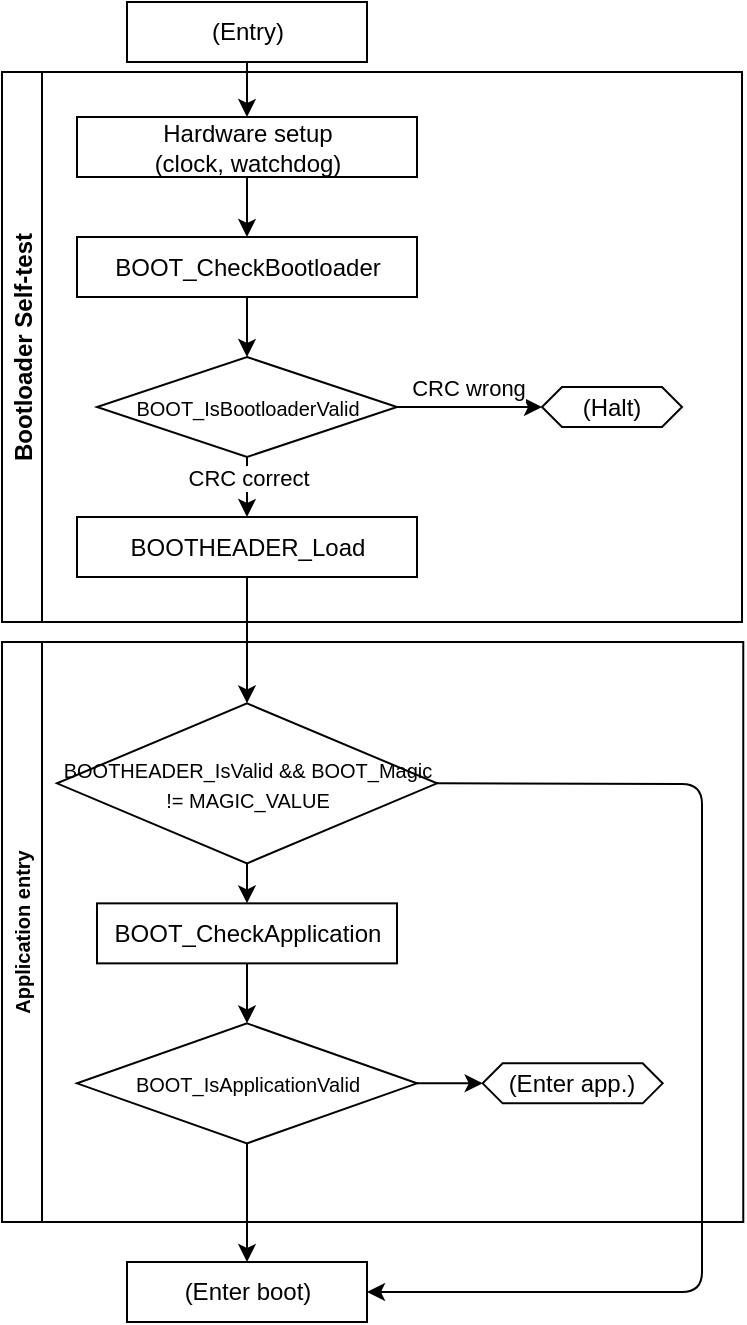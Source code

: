 <mxfile>
    <diagram id="4-50U9hA2Iq4ORVX0cko" name="Page-1">
        <mxGraphModel dx="1332" dy="874" grid="1" gridSize="10" guides="1" tooltips="1" connect="1" arrows="1" fold="1" page="1" pageScale="1" pageWidth="850" pageHeight="1100" math="0" shadow="0">
            <root>
                <mxCell id="0"/>
                <mxCell id="1" parent="0"/>
                <mxCell id="29" style="edgeStyle=none;html=1;exitX=0.5;exitY=1;exitDx=0;exitDy=0;entryX=0.5;entryY=0;entryDx=0;entryDy=0;" parent="1" source="2" target="28" edge="1">
                    <mxGeometry relative="1" as="geometry"/>
                </mxCell>
                <mxCell id="2" value="(Entry)" style="rounded=0;whiteSpace=wrap;html=1;" parent="1" vertex="1">
                    <mxGeometry x="72.5" width="120" height="30" as="geometry"/>
                </mxCell>
                <mxCell id="33" value="Bootloader Self-test" style="swimlane;startSize=20;rotation=-90;" parent="1" vertex="1">
                    <mxGeometry x="57.5" y="-12.5" width="275" height="370" as="geometry"/>
                </mxCell>
                <mxCell id="4" value="&lt;font style=&quot;font-size: 10px;&quot;&gt;BOOT_IsBootloaderValid&lt;/font&gt;" style="rhombus;whiteSpace=wrap;html=1;" parent="33" vertex="1">
                    <mxGeometry y="190" width="150" height="50" as="geometry"/>
                </mxCell>
                <mxCell id="5" value="BOOTHEADER_Load" style="rounded=0;whiteSpace=wrap;html=1;" parent="33" vertex="1">
                    <mxGeometry x="-10" y="270" width="170" height="30" as="geometry"/>
                </mxCell>
                <mxCell id="11" style="edgeStyle=none;html=1;exitX=0.5;exitY=1;exitDx=0;exitDy=0;entryX=0.5;entryY=0;entryDx=0;entryDy=0;" parent="33" source="4" target="5" edge="1">
                    <mxGeometry relative="1" as="geometry"/>
                </mxCell>
                <mxCell id="24" value="CRC correct" style="edgeLabel;html=1;align=center;verticalAlign=middle;resizable=0;points=[];" parent="11" vertex="1" connectable="0">
                    <mxGeometry x="-0.457" relative="1" as="geometry">
                        <mxPoint y="2" as="offset"/>
                    </mxGeometry>
                </mxCell>
                <mxCell id="7" value="(Halt)" style="shape=hexagon;perimeter=hexagonPerimeter2;whiteSpace=wrap;html=1;fixedSize=1;size=10;" parent="33" vertex="1">
                    <mxGeometry x="222.5" y="205" width="70" height="20" as="geometry"/>
                </mxCell>
                <mxCell id="8" style="edgeStyle=none;html=1;exitX=1;exitY=0.5;exitDx=0;exitDy=0;entryX=0;entryY=0.5;entryDx=0;entryDy=0;" parent="33" source="4" target="7" edge="1">
                    <mxGeometry relative="1" as="geometry"/>
                </mxCell>
                <mxCell id="23" value="CRC wrong" style="edgeLabel;html=1;align=center;verticalAlign=middle;resizable=0;points=[];" parent="8" vertex="1" connectable="0">
                    <mxGeometry x="0.297" relative="1" as="geometry">
                        <mxPoint x="-12" y="-10" as="offset"/>
                    </mxGeometry>
                </mxCell>
                <mxCell id="3" value="BOOT_CheckBootloader" style="rounded=0;whiteSpace=wrap;html=1;" parent="33" vertex="1">
                    <mxGeometry x="-10" y="130" width="170" height="30" as="geometry"/>
                </mxCell>
                <mxCell id="32" style="edgeStyle=none;html=1;exitX=0.5;exitY=1;exitDx=0;exitDy=0;entryX=0.5;entryY=0;entryDx=0;entryDy=0;" parent="33" source="3" target="4" edge="1">
                    <mxGeometry relative="1" as="geometry"/>
                </mxCell>
                <mxCell id="28" value="Hardware setup&lt;br&gt;(clock, watchdog)" style="rounded=0;whiteSpace=wrap;html=1;" parent="33" vertex="1">
                    <mxGeometry x="-10" y="70" width="170" height="30" as="geometry"/>
                </mxCell>
                <mxCell id="30" style="edgeStyle=none;html=1;exitX=0.5;exitY=1;exitDx=0;exitDy=0;entryX=0.5;entryY=0;entryDx=0;entryDy=0;" parent="33" source="28" target="3" edge="1">
                    <mxGeometry relative="1" as="geometry"/>
                </mxCell>
                <mxCell id="39" value="Application entry" style="swimlane;fontSize=10;rotation=-90;startSize=20;" vertex="1" parent="1">
                    <mxGeometry x="50.32" y="279.68" width="290" height="370.63" as="geometry"/>
                </mxCell>
                <mxCell id="41" value="(Enter app.)" style="shape=hexagon;perimeter=hexagonPerimeter2;whiteSpace=wrap;html=1;fixedSize=1;size=10;" vertex="1" parent="39">
                    <mxGeometry x="200" y="251" width="90" height="20" as="geometry"/>
                </mxCell>
                <mxCell id="36" value="BOOT_CheckApplication" style="rounded=0;whiteSpace=wrap;html=1;" vertex="1" parent="39">
                    <mxGeometry x="7.18" y="171" width="150" height="30" as="geometry"/>
                </mxCell>
                <mxCell id="10" value="&lt;font style=&quot;font-size: 10px;&quot;&gt;BOOTHEADER_IsValid &amp;amp;&amp;amp; BOOT_Magic != MAGIC_VALUE&lt;/font&gt;" style="rhombus;whiteSpace=wrap;html=1;" parent="39" vertex="1">
                    <mxGeometry x="-12.82" y="71" width="190" height="80" as="geometry"/>
                </mxCell>
                <mxCell id="37" style="edgeStyle=none;html=1;exitX=0.5;exitY=1;exitDx=0;exitDy=0;entryX=0.5;entryY=0;entryDx=0;entryDy=0;fontSize=10;" edge="1" parent="39" source="10" target="36">
                    <mxGeometry relative="1" as="geometry"/>
                </mxCell>
                <mxCell id="42" style="edgeStyle=none;html=1;exitX=1;exitY=0.5;exitDx=0;exitDy=0;entryX=0;entryY=0.5;entryDx=0;entryDy=0;fontSize=10;" edge="1" parent="39" source="21" target="41">
                    <mxGeometry relative="1" as="geometry"/>
                </mxCell>
                <mxCell id="21" value="&lt;font style=&quot;font-size: 10px;&quot;&gt;BOOT_IsApplicationValid&lt;/font&gt;" style="rhombus;whiteSpace=wrap;html=1;" parent="39" vertex="1">
                    <mxGeometry x="-2.82" y="231" width="170" height="60" as="geometry"/>
                </mxCell>
                <mxCell id="38" style="edgeStyle=none;html=1;exitX=0.5;exitY=1;exitDx=0;exitDy=0;entryX=0.5;entryY=0;entryDx=0;entryDy=0;fontSize=10;" edge="1" parent="39" source="36" target="21">
                    <mxGeometry relative="1" as="geometry"/>
                </mxCell>
                <mxCell id="40" value="(Enter boot)" style="rounded=0;whiteSpace=wrap;html=1;" vertex="1" parent="1">
                    <mxGeometry x="72.5" y="630" width="120" height="30" as="geometry"/>
                </mxCell>
                <mxCell id="34" style="edgeStyle=none;html=1;exitX=0.5;exitY=1;exitDx=0;exitDy=0;entryX=0.5;entryY=0;entryDx=0;entryDy=0;" edge="1" parent="1" source="5" target="10">
                    <mxGeometry relative="1" as="geometry"/>
                </mxCell>
                <mxCell id="43" style="edgeStyle=none;html=1;exitX=0.5;exitY=1;exitDx=0;exitDy=0;entryX=0.5;entryY=0;entryDx=0;entryDy=0;fontSize=10;" edge="1" parent="1" source="21" target="40">
                    <mxGeometry relative="1" as="geometry"/>
                </mxCell>
                <mxCell id="44" style="edgeStyle=none;html=1;exitX=1;exitY=0.5;exitDx=0;exitDy=0;entryX=1;entryY=0.5;entryDx=0;entryDy=0;fontSize=10;" edge="1" parent="1" source="10" target="40">
                    <mxGeometry relative="1" as="geometry">
                        <Array as="points">
                            <mxPoint x="360" y="391"/>
                            <mxPoint x="360" y="645"/>
                        </Array>
                    </mxGeometry>
                </mxCell>
            </root>
        </mxGraphModel>
    </diagram>
</mxfile>